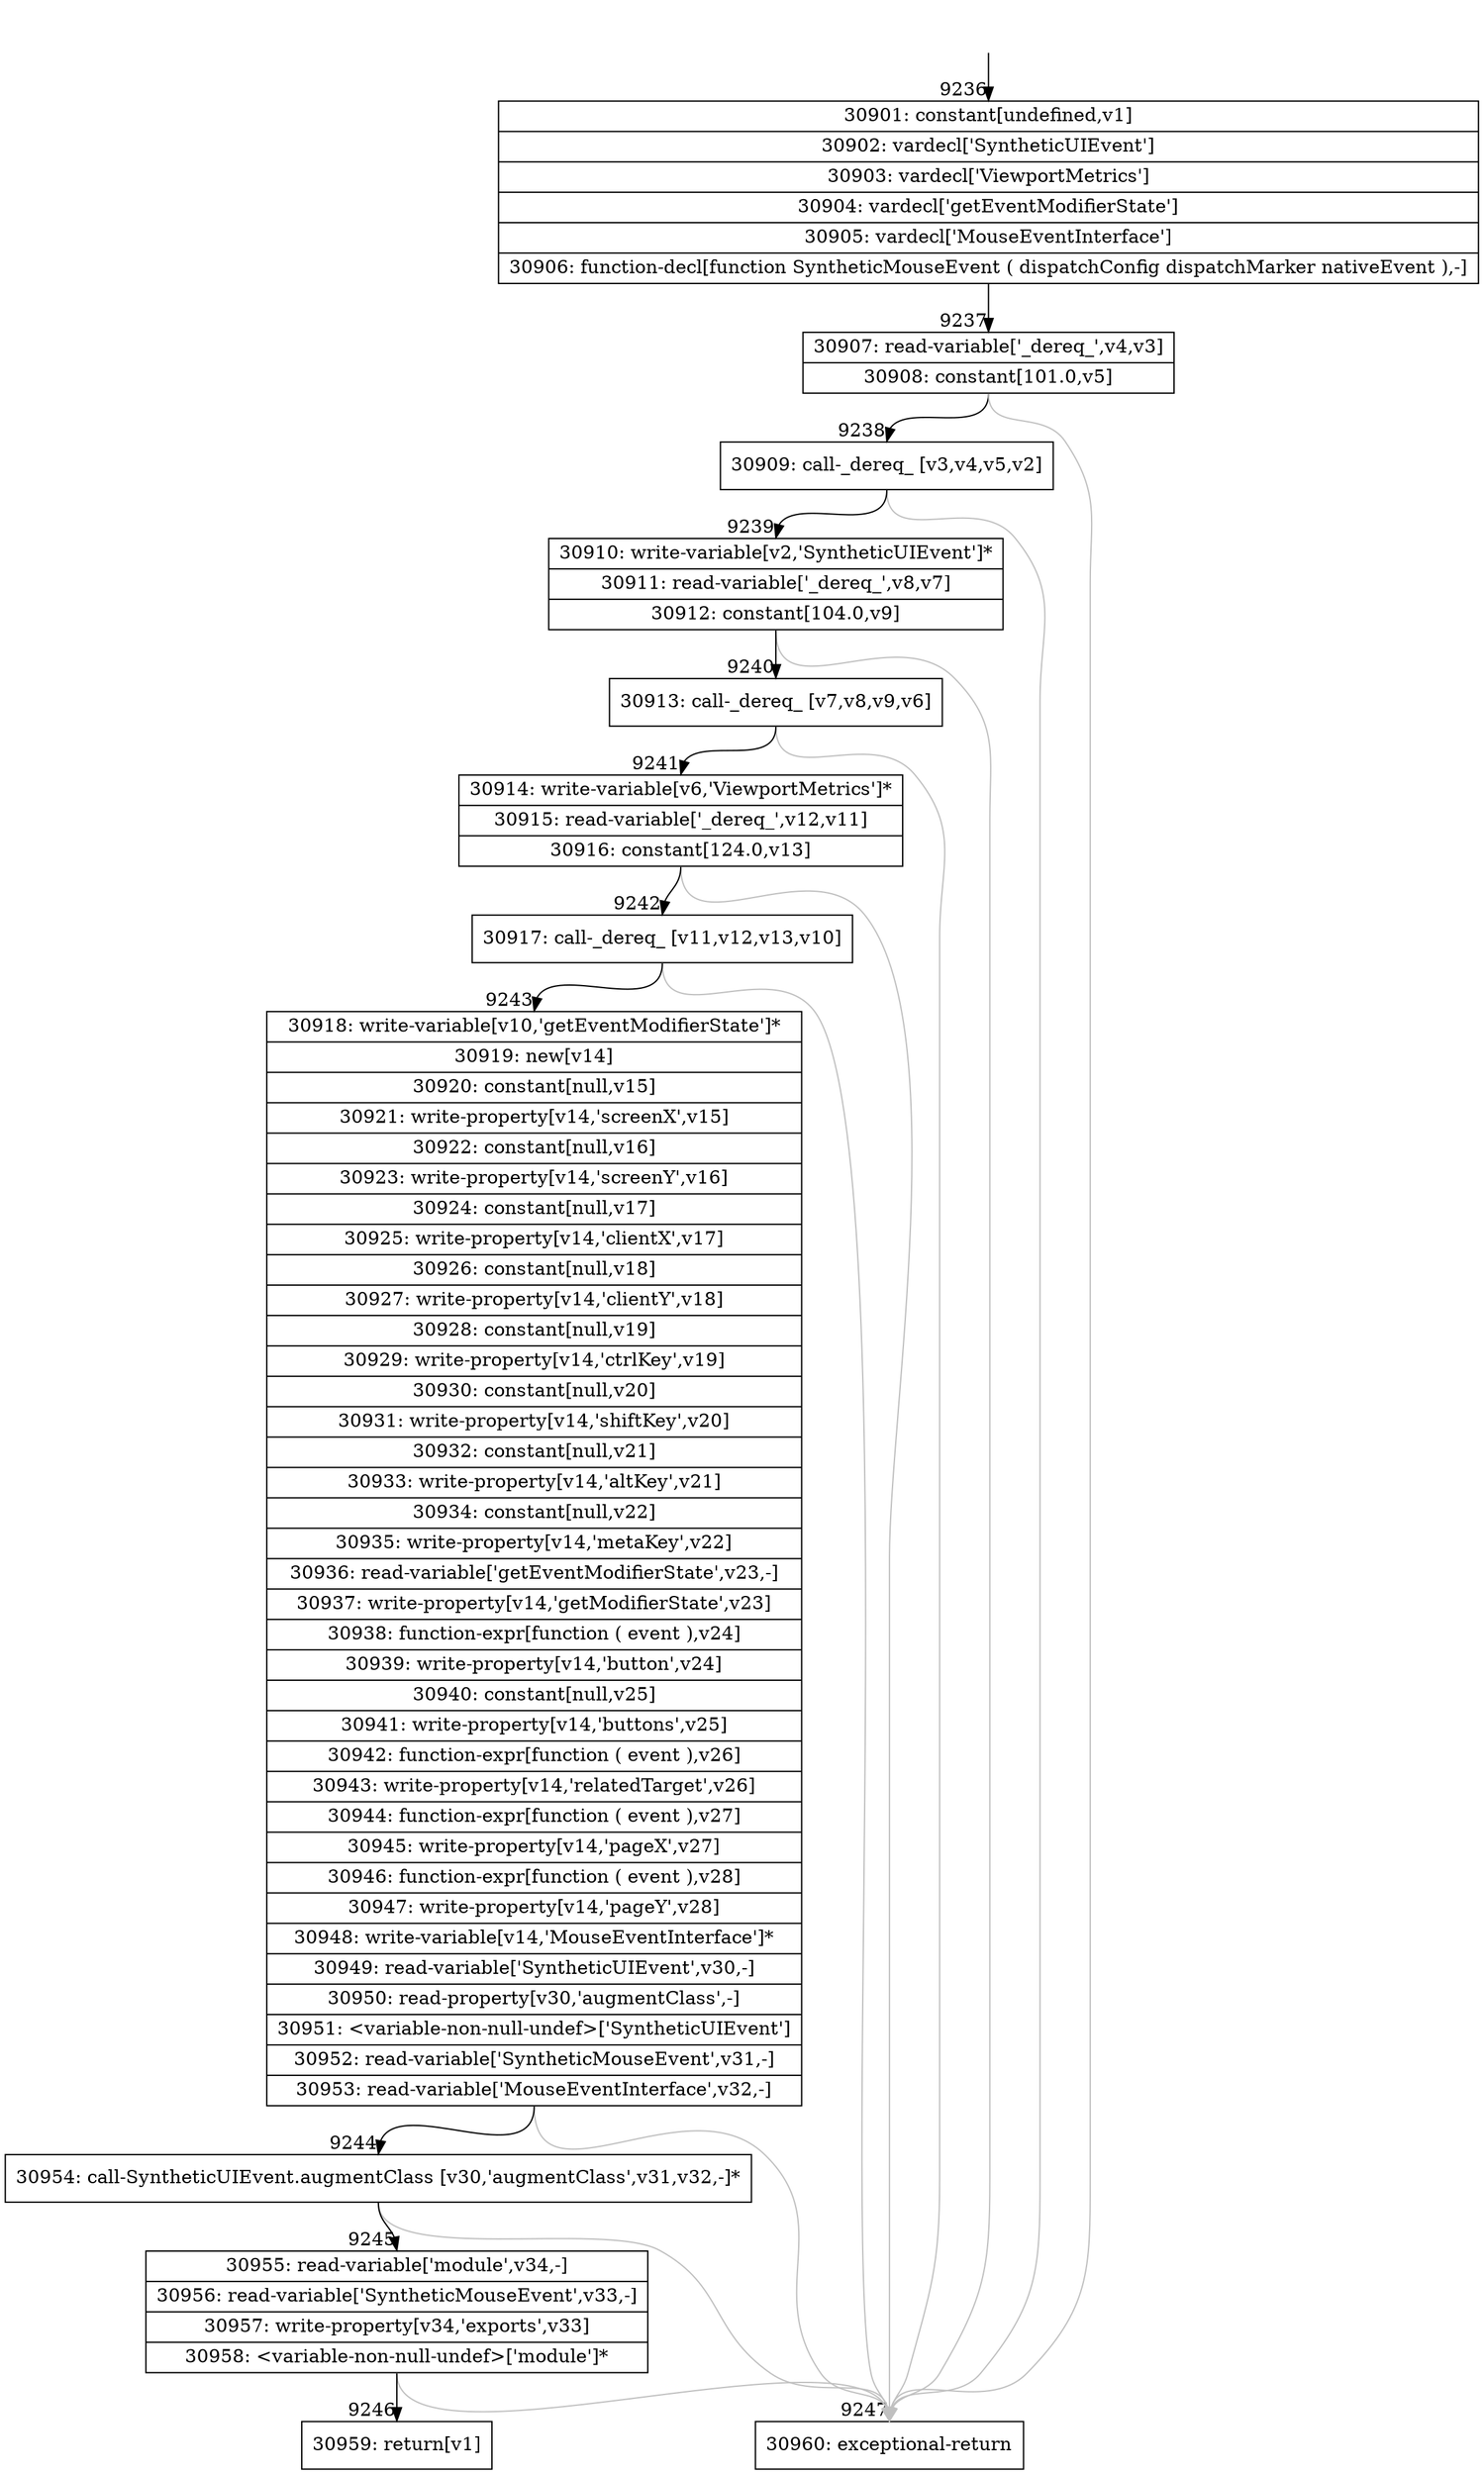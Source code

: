 digraph {
rankdir="TD"
BB_entry670[shape=none,label=""];
BB_entry670 -> BB9236 [tailport=s, headport=n, headlabel="    9236"]
BB9236 [shape=record label="{30901: constant[undefined,v1]|30902: vardecl['SyntheticUIEvent']|30903: vardecl['ViewportMetrics']|30904: vardecl['getEventModifierState']|30905: vardecl['MouseEventInterface']|30906: function-decl[function SyntheticMouseEvent ( dispatchConfig dispatchMarker nativeEvent ),-]}" ] 
BB9236 -> BB9237 [tailport=s, headport=n, headlabel="      9237"]
BB9237 [shape=record label="{30907: read-variable['_dereq_',v4,v3]|30908: constant[101.0,v5]}" ] 
BB9237 -> BB9238 [tailport=s, headport=n, headlabel="      9238"]
BB9237 -> BB9247 [tailport=s, headport=n, color=gray, headlabel="      9247"]
BB9238 [shape=record label="{30909: call-_dereq_ [v3,v4,v5,v2]}" ] 
BB9238 -> BB9239 [tailport=s, headport=n, headlabel="      9239"]
BB9238 -> BB9247 [tailport=s, headport=n, color=gray]
BB9239 [shape=record label="{30910: write-variable[v2,'SyntheticUIEvent']*|30911: read-variable['_dereq_',v8,v7]|30912: constant[104.0,v9]}" ] 
BB9239 -> BB9240 [tailport=s, headport=n, headlabel="      9240"]
BB9239 -> BB9247 [tailport=s, headport=n, color=gray]
BB9240 [shape=record label="{30913: call-_dereq_ [v7,v8,v9,v6]}" ] 
BB9240 -> BB9241 [tailport=s, headport=n, headlabel="      9241"]
BB9240 -> BB9247 [tailport=s, headport=n, color=gray]
BB9241 [shape=record label="{30914: write-variable[v6,'ViewportMetrics']*|30915: read-variable['_dereq_',v12,v11]|30916: constant[124.0,v13]}" ] 
BB9241 -> BB9242 [tailport=s, headport=n, headlabel="      9242"]
BB9241 -> BB9247 [tailport=s, headport=n, color=gray]
BB9242 [shape=record label="{30917: call-_dereq_ [v11,v12,v13,v10]}" ] 
BB9242 -> BB9243 [tailport=s, headport=n, headlabel="      9243"]
BB9242 -> BB9247 [tailport=s, headport=n, color=gray]
BB9243 [shape=record label="{30918: write-variable[v10,'getEventModifierState']*|30919: new[v14]|30920: constant[null,v15]|30921: write-property[v14,'screenX',v15]|30922: constant[null,v16]|30923: write-property[v14,'screenY',v16]|30924: constant[null,v17]|30925: write-property[v14,'clientX',v17]|30926: constant[null,v18]|30927: write-property[v14,'clientY',v18]|30928: constant[null,v19]|30929: write-property[v14,'ctrlKey',v19]|30930: constant[null,v20]|30931: write-property[v14,'shiftKey',v20]|30932: constant[null,v21]|30933: write-property[v14,'altKey',v21]|30934: constant[null,v22]|30935: write-property[v14,'metaKey',v22]|30936: read-variable['getEventModifierState',v23,-]|30937: write-property[v14,'getModifierState',v23]|30938: function-expr[function ( event ),v24]|30939: write-property[v14,'button',v24]|30940: constant[null,v25]|30941: write-property[v14,'buttons',v25]|30942: function-expr[function ( event ),v26]|30943: write-property[v14,'relatedTarget',v26]|30944: function-expr[function ( event ),v27]|30945: write-property[v14,'pageX',v27]|30946: function-expr[function ( event ),v28]|30947: write-property[v14,'pageY',v28]|30948: write-variable[v14,'MouseEventInterface']*|30949: read-variable['SyntheticUIEvent',v30,-]|30950: read-property[v30,'augmentClass',-]|30951: \<variable-non-null-undef\>['SyntheticUIEvent']|30952: read-variable['SyntheticMouseEvent',v31,-]|30953: read-variable['MouseEventInterface',v32,-]}" ] 
BB9243 -> BB9244 [tailport=s, headport=n, headlabel="      9244"]
BB9243 -> BB9247 [tailport=s, headport=n, color=gray]
BB9244 [shape=record label="{30954: call-SyntheticUIEvent.augmentClass [v30,'augmentClass',v31,v32,-]*}" ] 
BB9244 -> BB9245 [tailport=s, headport=n, headlabel="      9245"]
BB9244 -> BB9247 [tailport=s, headport=n, color=gray]
BB9245 [shape=record label="{30955: read-variable['module',v34,-]|30956: read-variable['SyntheticMouseEvent',v33,-]|30957: write-property[v34,'exports',v33]|30958: \<variable-non-null-undef\>['module']*}" ] 
BB9245 -> BB9246 [tailport=s, headport=n, headlabel="      9246"]
BB9245 -> BB9247 [tailport=s, headport=n, color=gray]
BB9246 [shape=record label="{30959: return[v1]}" ] 
BB9247 [shape=record label="{30960: exceptional-return}" ] 
//#$~ 16338
}

